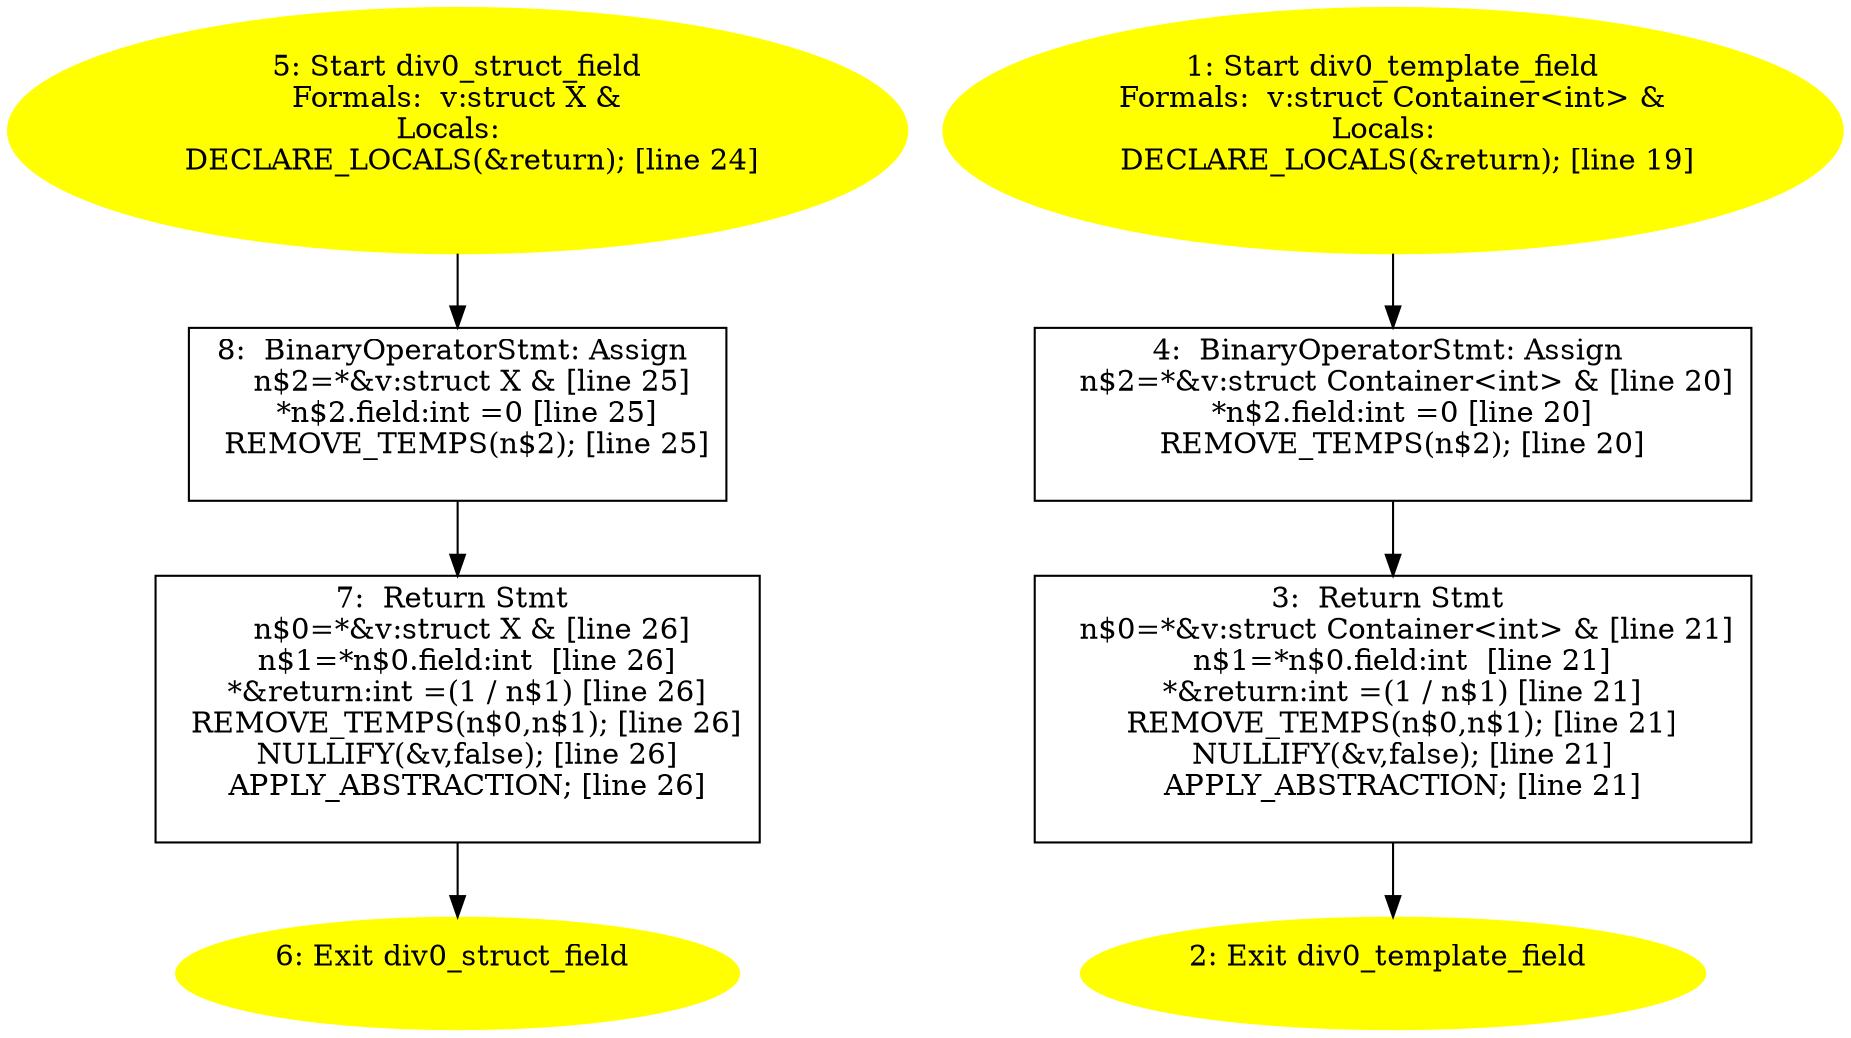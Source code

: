 digraph iCFG {
8 [label="8:  BinaryOperatorStmt: Assign \n   n$2=*&v:struct X & [line 25]\n  *n$2.field:int =0 [line 25]\n  REMOVE_TEMPS(n$2); [line 25]\n " shape="box"]
	

	 8 -> 7 ;
7 [label="7:  Return Stmt \n   n$0=*&v:struct X & [line 26]\n  n$1=*n$0.field:int  [line 26]\n  *&return:int =(1 / n$1) [line 26]\n  REMOVE_TEMPS(n$0,n$1); [line 26]\n  NULLIFY(&v,false); [line 26]\n  APPLY_ABSTRACTION; [line 26]\n " shape="box"]
	

	 7 -> 6 ;
6 [label="6: Exit div0_struct_field \n  " color=yellow style=filled]
	

5 [label="5: Start div0_struct_field\nFormals:  v:struct X &\nLocals:  \n   DECLARE_LOCALS(&return); [line 24]\n " color=yellow style=filled]
	

	 5 -> 8 ;
4 [label="4:  BinaryOperatorStmt: Assign \n   n$2=*&v:struct Container<int> & [line 20]\n  *n$2.field:int =0 [line 20]\n  REMOVE_TEMPS(n$2); [line 20]\n " shape="box"]
	

	 4 -> 3 ;
3 [label="3:  Return Stmt \n   n$0=*&v:struct Container<int> & [line 21]\n  n$1=*n$0.field:int  [line 21]\n  *&return:int =(1 / n$1) [line 21]\n  REMOVE_TEMPS(n$0,n$1); [line 21]\n  NULLIFY(&v,false); [line 21]\n  APPLY_ABSTRACTION; [line 21]\n " shape="box"]
	

	 3 -> 2 ;
2 [label="2: Exit div0_template_field \n  " color=yellow style=filled]
	

1 [label="1: Start div0_template_field\nFormals:  v:struct Container<int> &\nLocals:  \n   DECLARE_LOCALS(&return); [line 19]\n " color=yellow style=filled]
	

	 1 -> 4 ;
}
